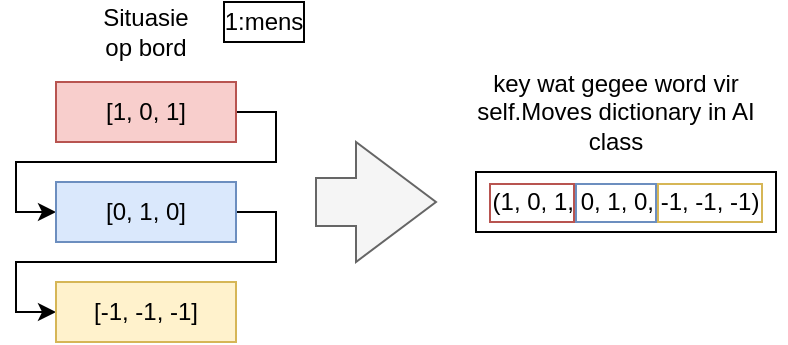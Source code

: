 <mxfile version="24.8.4">
  <diagram name="Page-1" id="eM9eSBMG-tRzvHiipupL">
    <mxGraphModel dx="653" dy="376" grid="1" gridSize="10" guides="1" tooltips="1" connect="1" arrows="1" fold="1" page="1" pageScale="1" pageWidth="827" pageHeight="1169" math="0" shadow="0">
      <root>
        <mxCell id="0" />
        <mxCell id="1" parent="0" />
        <mxCell id="ZMsd0Xr_cn_KEks0v0e5-4" style="edgeStyle=orthogonalEdgeStyle;rounded=0;orthogonalLoop=1;jettySize=auto;html=1;exitX=1;exitY=0.5;exitDx=0;exitDy=0;entryX=0;entryY=0.5;entryDx=0;entryDy=0;" edge="1" parent="1" source="ZMsd0Xr_cn_KEks0v0e5-1" target="ZMsd0Xr_cn_KEks0v0e5-2">
          <mxGeometry relative="1" as="geometry">
            <Array as="points">
              <mxPoint x="400" y="355" />
              <mxPoint x="400" y="380" />
              <mxPoint x="270" y="380" />
              <mxPoint x="270" y="405" />
            </Array>
          </mxGeometry>
        </mxCell>
        <mxCell id="ZMsd0Xr_cn_KEks0v0e5-1" value="[1, 0, 1]" style="rounded=0;whiteSpace=wrap;html=1;fillColor=#f8cecc;strokeColor=#b85450;" vertex="1" parent="1">
          <mxGeometry x="290" y="340" width="90" height="30" as="geometry" />
        </mxCell>
        <mxCell id="ZMsd0Xr_cn_KEks0v0e5-5" style="edgeStyle=orthogonalEdgeStyle;rounded=0;orthogonalLoop=1;jettySize=auto;html=1;exitX=1;exitY=0.5;exitDx=0;exitDy=0;entryX=0;entryY=0.5;entryDx=0;entryDy=0;" edge="1" parent="1" source="ZMsd0Xr_cn_KEks0v0e5-2" target="ZMsd0Xr_cn_KEks0v0e5-3">
          <mxGeometry relative="1" as="geometry">
            <Array as="points">
              <mxPoint x="400" y="405" />
              <mxPoint x="400" y="430" />
              <mxPoint x="270" y="430" />
              <mxPoint x="270" y="455" />
            </Array>
          </mxGeometry>
        </mxCell>
        <mxCell id="ZMsd0Xr_cn_KEks0v0e5-2" value="[0, 1, 0]&lt;span style=&quot;color: rgba(0, 0, 0, 0); font-family: monospace; font-size: 0px; text-align: start; text-wrap-mode: nowrap;&quot;&gt;%3CmxGraphModel%3E%3Croot%3E%3CmxCell%20id%3D%220%22%2F%3E%3CmxCell%20id%3D%221%22%20parent%3D%220%22%2F%3E%3CmxCell%20id%3D%222%22%20value%3D%221%2C%200%2C%201%22%20style%3D%22rounded%3D0%3BwhiteSpace%3Dwrap%3Bhtml%3D1%3B%22%20vertex%3D%221%22%20parent%3D%221%22%3E%3CmxGeometry%20x%3D%22290%22%20y%3D%22340%22%20width%3D%2290%22%20height%3D%2230%22%20as%3D%22geometry%22%2F%3E%3C%2FmxCell%3E%3C%2Froot%3E%3C%2FmxGraphModel%3E&lt;/span&gt;" style="rounded=0;whiteSpace=wrap;html=1;fillColor=#dae8fc;strokeColor=#6c8ebf;" vertex="1" parent="1">
          <mxGeometry x="290" y="390" width="90" height="30" as="geometry" />
        </mxCell>
        <mxCell id="ZMsd0Xr_cn_KEks0v0e5-3" value="[-1, -1, -1]" style="rounded=0;whiteSpace=wrap;html=1;fillColor=#fff2cc;strokeColor=#d6b656;" vertex="1" parent="1">
          <mxGeometry x="290" y="440" width="90" height="30" as="geometry" />
        </mxCell>
        <mxCell id="ZMsd0Xr_cn_KEks0v0e5-6" value="" style="html=1;shadow=0;dashed=0;align=center;verticalAlign=middle;shape=mxgraph.arrows2.arrow;dy=0.6;dx=40;notch=0;fillColor=#f5f5f5;strokeColor=#666666;fontColor=#333333;" vertex="1" parent="1">
          <mxGeometry x="420" y="370" width="60" height="60" as="geometry" />
        </mxCell>
        <mxCell id="ZMsd0Xr_cn_KEks0v0e5-8" value="(1, 0, 1, 0, 1, 0, -1, -1, -1)" style="rounded=0;whiteSpace=wrap;html=1;" vertex="1" parent="1">
          <mxGeometry x="500" y="385" width="150" height="30" as="geometry" />
        </mxCell>
        <mxCell id="ZMsd0Xr_cn_KEks0v0e5-9" value="" style="rounded=0;whiteSpace=wrap;html=1;fillColor=none;strokeColor=#d6b656;fillStyle=cross-hatch;gradientColor=none;" vertex="1" parent="1">
          <mxGeometry x="591" y="391" width="52" height="19" as="geometry" />
        </mxCell>
        <mxCell id="ZMsd0Xr_cn_KEks0v0e5-10" value="" style="rounded=0;whiteSpace=wrap;html=1;fillColor=none;strokeColor=#6c8ebf;" vertex="1" parent="1">
          <mxGeometry x="550" y="391" width="40" height="19" as="geometry" />
        </mxCell>
        <mxCell id="ZMsd0Xr_cn_KEks0v0e5-11" value="" style="rounded=0;whiteSpace=wrap;html=1;fillColor=none;strokeColor=#b85450;" vertex="1" parent="1">
          <mxGeometry x="507" y="391" width="42" height="19" as="geometry" />
        </mxCell>
        <mxCell id="ZMsd0Xr_cn_KEks0v0e5-12" value="Situasie op bord" style="text;html=1;align=center;verticalAlign=middle;whiteSpace=wrap;rounded=0;" vertex="1" parent="1">
          <mxGeometry x="305" y="300" width="60" height="30" as="geometry" />
        </mxCell>
        <mxCell id="ZMsd0Xr_cn_KEks0v0e5-13" value="key wat gegee word vir self.Moves dictionary in AI class" style="text;html=1;align=center;verticalAlign=middle;whiteSpace=wrap;rounded=0;" vertex="1" parent="1">
          <mxGeometry x="485" y="340" width="170" height="30" as="geometry" />
        </mxCell>
        <mxCell id="ZMsd0Xr_cn_KEks0v0e5-14" value="1:mens" style="rounded=0;whiteSpace=wrap;html=1;" vertex="1" parent="1">
          <mxGeometry x="374" y="300" width="40" height="20" as="geometry" />
        </mxCell>
      </root>
    </mxGraphModel>
  </diagram>
</mxfile>
